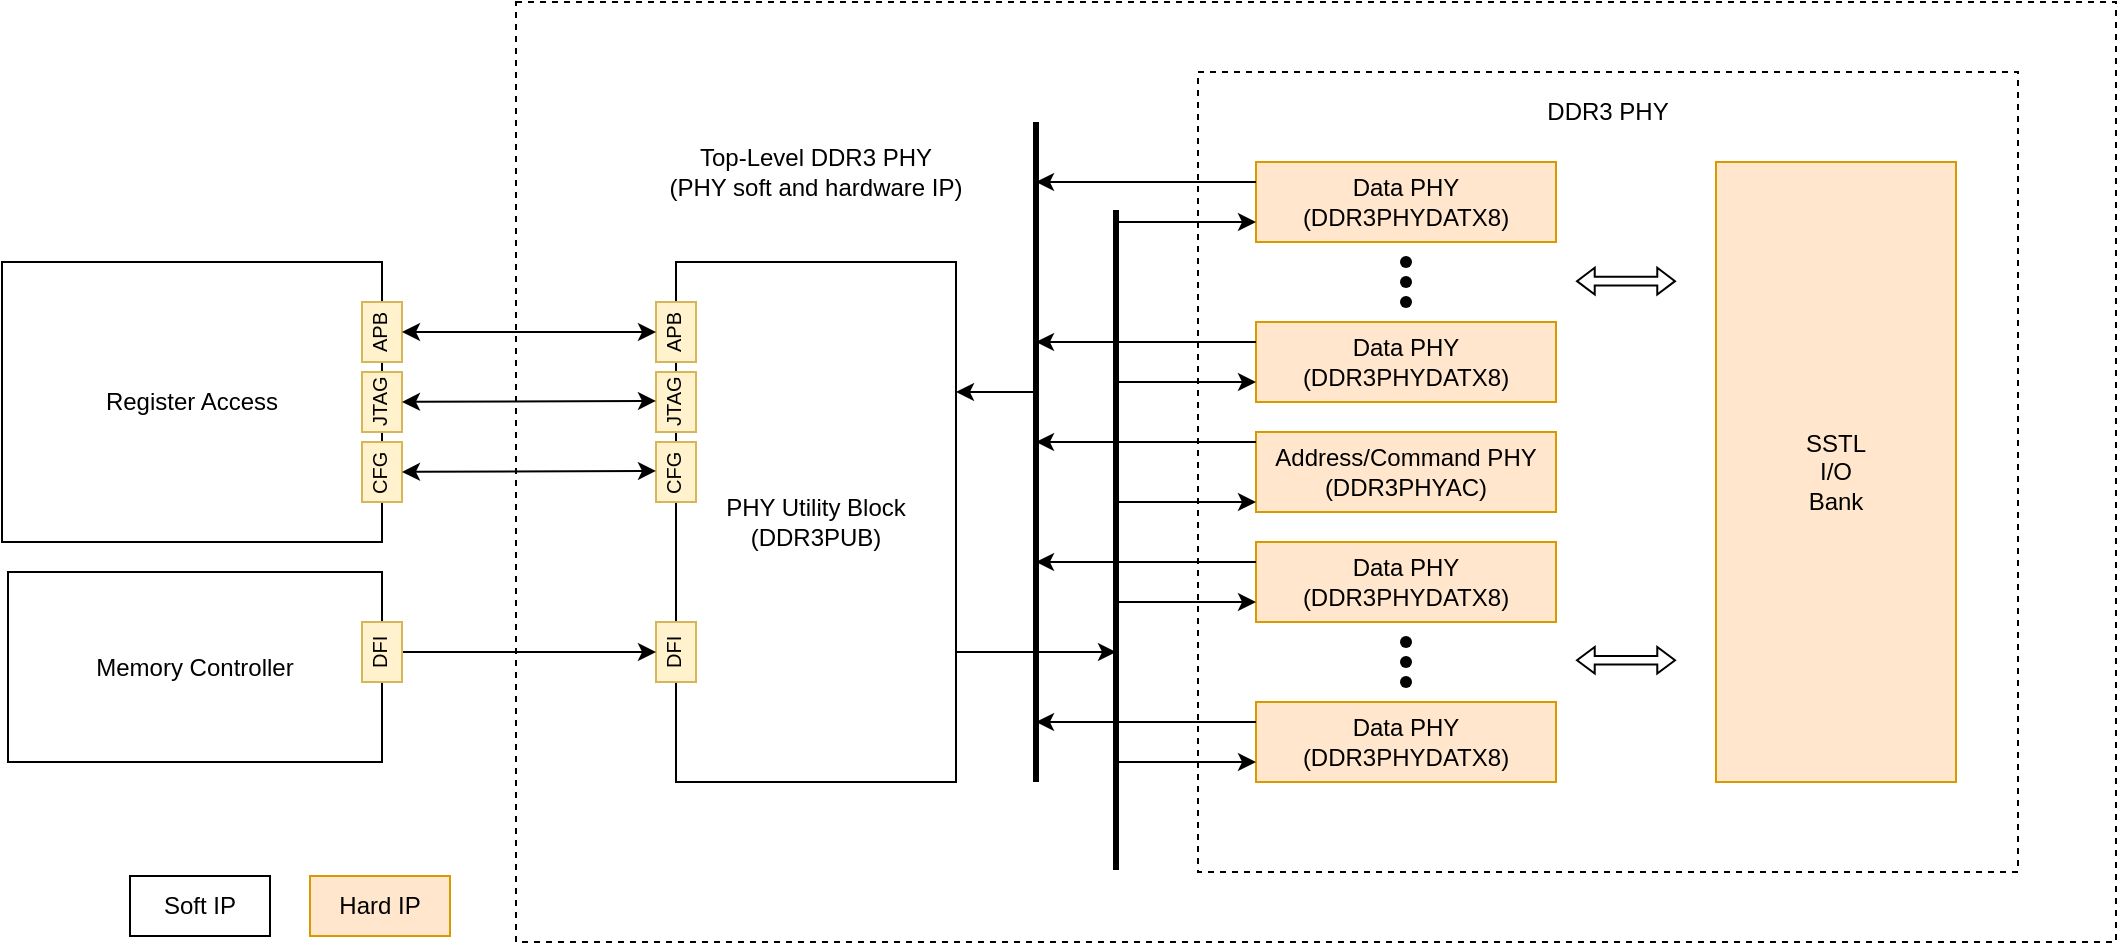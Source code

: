 <mxfile version="24.3.1" type="github" pages="4">
  <diagram name="DDR3 PHY" id="UruX_jtSdORVsxLQnjOW">
    <mxGraphModel dx="2189" dy="700" grid="1" gridSize="10" guides="1" tooltips="1" connect="1" arrows="1" fold="1" page="1" pageScale="1" pageWidth="827" pageHeight="1169" math="0" shadow="0">
      <root>
        <mxCell id="0" />
        <mxCell id="1" parent="0" />
        <mxCell id="sAQjgRgPTUwADLjQuwZJ-1" value="&lt;div style=&quot;margin-top: 0px; margin-bottom: 300px; margin-right: 500px;&quot; align=&quot;center&quot;&gt;Top-Level DDR3 PHY&lt;br&gt;(PHY soft and hardware IP)&lt;/div&gt;" style="rounded=0;whiteSpace=wrap;html=1;metaEdit=0;align=center;dashed=1;" vertex="1" parent="1">
          <mxGeometry x="130" y="80" width="800" height="470" as="geometry" />
        </mxCell>
        <mxCell id="sAQjgRgPTUwADLjQuwZJ-24" value="&lt;div style=&quot;padding-bottom: 360px;&quot; align=&quot;center&quot;&gt;DDR3 PHY&lt;/div&gt;" style="rounded=0;whiteSpace=wrap;html=1;align=center;dashed=1;" vertex="1" parent="1">
          <mxGeometry x="471" y="115" width="410" height="400" as="geometry" />
        </mxCell>
        <mxCell id="sAQjgRgPTUwADLjQuwZJ-2" value="&lt;div&gt;PHY Utility Block&lt;/div&gt;&lt;div&gt;(DDR3PUB)&lt;br&gt;&lt;/div&gt;" style="rounded=0;whiteSpace=wrap;html=1;" vertex="1" parent="1">
          <mxGeometry x="210" y="210" width="140" height="260" as="geometry" />
        </mxCell>
        <mxCell id="sAQjgRgPTUwADLjQuwZJ-3" value="&lt;div&gt;Data PHY&lt;/div&gt;&lt;div&gt;(DDR3PHYDATX8)&lt;br&gt;&lt;/div&gt;" style="rounded=0;whiteSpace=wrap;html=1;fillColor=#ffe6cc;strokeColor=#d79b00;" vertex="1" parent="1">
          <mxGeometry x="500" y="160" width="150" height="40" as="geometry" />
        </mxCell>
        <mxCell id="sAQjgRgPTUwADLjQuwZJ-5" value="&lt;div&gt;Data PHY&lt;/div&gt;&lt;div&gt;(DDR3PHYDATX8)&lt;br&gt;&lt;/div&gt;" style="rounded=0;whiteSpace=wrap;html=1;fillColor=#ffe6cc;strokeColor=#d79b00;" vertex="1" parent="1">
          <mxGeometry x="500" y="240" width="150" height="40" as="geometry" />
        </mxCell>
        <mxCell id="sAQjgRgPTUwADLjQuwZJ-7" value="" style="shape=waypoint;sketch=0;fillStyle=solid;size=6;pointerEvents=1;points=[];fillColor=none;resizable=0;rotatable=0;perimeter=centerPerimeter;snapToPoint=1;" vertex="1" parent="1">
          <mxGeometry x="565" y="200" width="20" height="20" as="geometry" />
        </mxCell>
        <mxCell id="sAQjgRgPTUwADLjQuwZJ-8" value="" style="shape=waypoint;sketch=0;fillStyle=solid;size=6;pointerEvents=1;points=[];fillColor=none;resizable=0;rotatable=0;perimeter=centerPerimeter;snapToPoint=1;" vertex="1" parent="1">
          <mxGeometry x="565" y="210" width="20" height="20" as="geometry" />
        </mxCell>
        <mxCell id="sAQjgRgPTUwADLjQuwZJ-9" value="" style="shape=waypoint;sketch=0;fillStyle=solid;size=6;pointerEvents=1;points=[];fillColor=none;resizable=0;rotatable=0;perimeter=centerPerimeter;snapToPoint=1;" vertex="1" parent="1">
          <mxGeometry x="565" y="220" width="20" height="20" as="geometry" />
        </mxCell>
        <mxCell id="sAQjgRgPTUwADLjQuwZJ-10" value="&lt;div&gt;Address/Command PHY&lt;/div&gt;&lt;div&gt;(DDR3PHYAC)&lt;br&gt;&lt;/div&gt;" style="rounded=0;whiteSpace=wrap;html=1;fillColor=#ffe6cc;strokeColor=#d79b00;" vertex="1" parent="1">
          <mxGeometry x="500" y="295" width="150" height="40" as="geometry" />
        </mxCell>
        <mxCell id="sAQjgRgPTUwADLjQuwZJ-14" value="&lt;div&gt;Data PHY&lt;/div&gt;&lt;div&gt;(DDR3PHYDATX8)&lt;br&gt;&lt;/div&gt;" style="rounded=0;whiteSpace=wrap;html=1;fillColor=#ffe6cc;strokeColor=#d79b00;" vertex="1" parent="1">
          <mxGeometry x="500" y="350" width="150" height="40" as="geometry" />
        </mxCell>
        <mxCell id="sAQjgRgPTUwADLjQuwZJ-15" value="" style="shape=waypoint;sketch=0;fillStyle=solid;size=6;pointerEvents=1;points=[];fillColor=none;resizable=0;rotatable=0;perimeter=centerPerimeter;snapToPoint=1;" vertex="1" parent="1">
          <mxGeometry x="565" y="400" width="20" height="20" as="geometry" />
        </mxCell>
        <mxCell id="sAQjgRgPTUwADLjQuwZJ-16" value="" style="shape=waypoint;sketch=0;fillStyle=solid;size=6;pointerEvents=1;points=[];fillColor=none;resizable=0;rotatable=0;perimeter=centerPerimeter;snapToPoint=1;" vertex="1" parent="1">
          <mxGeometry x="565" y="410" width="20" height="20" as="geometry" />
        </mxCell>
        <mxCell id="sAQjgRgPTUwADLjQuwZJ-17" value="" style="shape=waypoint;sketch=0;fillStyle=solid;size=6;pointerEvents=1;points=[];fillColor=none;resizable=0;rotatable=0;perimeter=centerPerimeter;snapToPoint=1;" vertex="1" parent="1">
          <mxGeometry x="565" y="390" width="20" height="20" as="geometry" />
        </mxCell>
        <mxCell id="sAQjgRgPTUwADLjQuwZJ-20" value="&lt;div&gt;Data PHY&lt;/div&gt;&lt;div&gt;(DDR3PHYDATX8)&lt;br&gt;&lt;/div&gt;" style="rounded=0;whiteSpace=wrap;html=1;fillColor=#ffe6cc;strokeColor=#d79b00;" vertex="1" parent="1">
          <mxGeometry x="500" y="430" width="150" height="40" as="geometry" />
        </mxCell>
        <mxCell id="sAQjgRgPTUwADLjQuwZJ-21" value="&lt;div&gt;SSTL&lt;/div&gt;&lt;div&gt;I/O&lt;/div&gt;&lt;div&gt;Bank&lt;br&gt;&lt;/div&gt;" style="rounded=0;whiteSpace=wrap;html=1;fillColor=#ffe6cc;strokeColor=#d79b00;" vertex="1" parent="1">
          <mxGeometry x="730" y="160" width="120" height="310" as="geometry" />
        </mxCell>
        <mxCell id="sAQjgRgPTUwADLjQuwZJ-22" value="" style="shape=flexArrow;endArrow=classic;startArrow=classic;html=1;rounded=0;endWidth=8;endSize=2.622;startWidth=8;startSize=2.622;width=4.348;" edge="1" parent="1">
          <mxGeometry width="100" height="100" relative="1" as="geometry">
            <mxPoint x="660" y="219.57" as="sourcePoint" />
            <mxPoint x="710" y="219.57" as="targetPoint" />
          </mxGeometry>
        </mxCell>
        <mxCell id="sAQjgRgPTUwADLjQuwZJ-23" value="" style="shape=flexArrow;endArrow=classic;startArrow=classic;html=1;rounded=0;endWidth=8;endSize=2.622;startWidth=8;startSize=2.622;width=4.348;" edge="1" parent="1">
          <mxGeometry width="100" height="100" relative="1" as="geometry">
            <mxPoint x="660" y="409.13" as="sourcePoint" />
            <mxPoint x="710" y="409.13" as="targetPoint" />
          </mxGeometry>
        </mxCell>
        <mxCell id="sAQjgRgPTUwADLjQuwZJ-25" value="" style="endArrow=none;html=1;rounded=0;strokeWidth=3;" edge="1" parent="1">
          <mxGeometry width="50" height="50" relative="1" as="geometry">
            <mxPoint x="390" y="470" as="sourcePoint" />
            <mxPoint x="390" y="140" as="targetPoint" />
          </mxGeometry>
        </mxCell>
        <mxCell id="sAQjgRgPTUwADLjQuwZJ-28" value="" style="endArrow=classic;html=1;rounded=0;exitX=0;exitY=0.25;exitDx=0;exitDy=0;" edge="1" parent="1" source="sAQjgRgPTUwADLjQuwZJ-3">
          <mxGeometry width="50" height="50" relative="1" as="geometry">
            <mxPoint x="420" y="10" as="sourcePoint" />
            <mxPoint x="390" y="170" as="targetPoint" />
          </mxGeometry>
        </mxCell>
        <mxCell id="sAQjgRgPTUwADLjQuwZJ-29" value="" style="endArrow=none;html=1;rounded=0;strokeWidth=3;" edge="1" parent="1">
          <mxGeometry width="50" height="50" relative="1" as="geometry">
            <mxPoint x="430" y="514" as="sourcePoint" />
            <mxPoint x="430" y="184" as="targetPoint" />
          </mxGeometry>
        </mxCell>
        <mxCell id="sAQjgRgPTUwADLjQuwZJ-30" value="" style="endArrow=classic;html=1;rounded=0;exitX=0;exitY=0.25;exitDx=0;exitDy=0;" edge="1" parent="1">
          <mxGeometry width="50" height="50" relative="1" as="geometry">
            <mxPoint x="500" y="250" as="sourcePoint" />
            <mxPoint x="390" y="250" as="targetPoint" />
          </mxGeometry>
        </mxCell>
        <mxCell id="sAQjgRgPTUwADLjQuwZJ-31" value="" style="endArrow=classic;html=1;rounded=0;exitX=0;exitY=0.25;exitDx=0;exitDy=0;" edge="1" parent="1">
          <mxGeometry width="50" height="50" relative="1" as="geometry">
            <mxPoint x="500" y="300" as="sourcePoint" />
            <mxPoint x="390" y="300" as="targetPoint" />
          </mxGeometry>
        </mxCell>
        <mxCell id="sAQjgRgPTUwADLjQuwZJ-32" value="" style="endArrow=classic;html=1;rounded=0;exitX=0;exitY=0.25;exitDx=0;exitDy=0;" edge="1" parent="1">
          <mxGeometry width="50" height="50" relative="1" as="geometry">
            <mxPoint x="500" y="360" as="sourcePoint" />
            <mxPoint x="390" y="360" as="targetPoint" />
          </mxGeometry>
        </mxCell>
        <mxCell id="sAQjgRgPTUwADLjQuwZJ-33" value="" style="endArrow=classic;html=1;rounded=0;exitX=0;exitY=0.25;exitDx=0;exitDy=0;" edge="1" parent="1">
          <mxGeometry width="50" height="50" relative="1" as="geometry">
            <mxPoint x="500" y="440" as="sourcePoint" />
            <mxPoint x="390" y="440" as="targetPoint" />
          </mxGeometry>
        </mxCell>
        <mxCell id="sAQjgRgPTUwADLjQuwZJ-34" value="" style="endArrow=classic;html=1;rounded=0;entryX=1;entryY=0.25;entryDx=0;entryDy=0;" edge="1" parent="1" target="sAQjgRgPTUwADLjQuwZJ-2">
          <mxGeometry width="50" height="50" relative="1" as="geometry">
            <mxPoint x="390" y="275" as="sourcePoint" />
            <mxPoint x="20" y="140" as="targetPoint" />
          </mxGeometry>
        </mxCell>
        <mxCell id="sAQjgRgPTUwADLjQuwZJ-35" value="" style="endArrow=classic;html=1;rounded=0;exitX=1;exitY=0.75;exitDx=0;exitDy=0;" edge="1" parent="1" source="sAQjgRgPTUwADLjQuwZJ-2">
          <mxGeometry width="50" height="50" relative="1" as="geometry">
            <mxPoint x="-20" y="370" as="sourcePoint" />
            <mxPoint x="430" y="405" as="targetPoint" />
          </mxGeometry>
        </mxCell>
        <mxCell id="sAQjgRgPTUwADLjQuwZJ-36" value="" style="endArrow=classic;html=1;rounded=0;entryX=0;entryY=0.75;entryDx=0;entryDy=0;" edge="1" parent="1" target="sAQjgRgPTUwADLjQuwZJ-3">
          <mxGeometry width="50" height="50" relative="1" as="geometry">
            <mxPoint x="430" y="190" as="sourcePoint" />
            <mxPoint x="510" as="targetPoint" />
          </mxGeometry>
        </mxCell>
        <mxCell id="sAQjgRgPTUwADLjQuwZJ-37" value="" style="endArrow=classic;html=1;rounded=0;entryX=0;entryY=0.75;entryDx=0;entryDy=0;" edge="1" parent="1">
          <mxGeometry width="50" height="50" relative="1" as="geometry">
            <mxPoint x="430" y="270" as="sourcePoint" />
            <mxPoint x="500" y="270" as="targetPoint" />
          </mxGeometry>
        </mxCell>
        <mxCell id="sAQjgRgPTUwADLjQuwZJ-38" value="" style="endArrow=classic;html=1;rounded=0;entryX=0;entryY=0.75;entryDx=0;entryDy=0;" edge="1" parent="1">
          <mxGeometry width="50" height="50" relative="1" as="geometry">
            <mxPoint x="430" y="330" as="sourcePoint" />
            <mxPoint x="500" y="330" as="targetPoint" />
          </mxGeometry>
        </mxCell>
        <mxCell id="sAQjgRgPTUwADLjQuwZJ-39" value="" style="endArrow=classic;html=1;rounded=0;entryX=0;entryY=0.75;entryDx=0;entryDy=0;" edge="1" parent="1">
          <mxGeometry width="50" height="50" relative="1" as="geometry">
            <mxPoint x="430" y="380" as="sourcePoint" />
            <mxPoint x="500" y="380" as="targetPoint" />
          </mxGeometry>
        </mxCell>
        <mxCell id="sAQjgRgPTUwADLjQuwZJ-40" value="" style="endArrow=classic;html=1;rounded=0;entryX=0;entryY=0.75;entryDx=0;entryDy=0;" edge="1" parent="1">
          <mxGeometry width="50" height="50" relative="1" as="geometry">
            <mxPoint x="430" y="460" as="sourcePoint" />
            <mxPoint x="500" y="460" as="targetPoint" />
          </mxGeometry>
        </mxCell>
        <mxCell id="sAQjgRgPTUwADLjQuwZJ-41" value="Soft IP" style="rounded=0;whiteSpace=wrap;html=1;" vertex="1" parent="1">
          <mxGeometry x="-63" y="517" width="70" height="30" as="geometry" />
        </mxCell>
        <mxCell id="sAQjgRgPTUwADLjQuwZJ-42" value="Hard IP" style="rounded=0;whiteSpace=wrap;html=1;fillColor=#ffe6cc;strokeColor=#d79b00;" vertex="1" parent="1">
          <mxGeometry x="27" y="517" width="70" height="30" as="geometry" />
        </mxCell>
        <mxCell id="sAQjgRgPTUwADLjQuwZJ-44" value="&lt;font style=&quot;font-size: 10px;&quot;&gt;JTAG&lt;/font&gt;" style="rounded=0;whiteSpace=wrap;html=1;align=center;direction=west;textDirection=vertical-rl;rotation=180;horizontal=1;verticalAlign=middle;" vertex="1" parent="1">
          <mxGeometry x="200" y="265" width="20" height="30" as="geometry" />
        </mxCell>
        <mxCell id="sAQjgRgPTUwADLjQuwZJ-45" value="&lt;font style=&quot;font-size: 10px;&quot;&gt;APB&lt;/font&gt;" style="rounded=0;whiteSpace=wrap;html=1;align=center;direction=west;textDirection=vertical-rl;rotation=180;horizontal=1;verticalAlign=middle;fillColor=#fff2cc;strokeColor=#d6b656;" vertex="1" parent="1">
          <mxGeometry x="200" y="230" width="20" height="30" as="geometry" />
        </mxCell>
        <mxCell id="sAQjgRgPTUwADLjQuwZJ-46" value="&lt;font style=&quot;font-size: 10px;&quot;&gt;JTAG&lt;/font&gt;" style="rounded=0;whiteSpace=wrap;html=1;align=center;direction=west;textDirection=vertical-rl;rotation=180;horizontal=1;verticalAlign=middle;fillColor=#fff2cc;strokeColor=#d6b656;" vertex="1" parent="1">
          <mxGeometry x="200" y="265" width="20" height="30" as="geometry" />
        </mxCell>
        <mxCell id="sAQjgRgPTUwADLjQuwZJ-47" value="&lt;font style=&quot;font-size: 10px;&quot;&gt;CFG&lt;/font&gt;" style="rounded=0;whiteSpace=wrap;html=1;align=center;direction=west;textDirection=vertical-rl;rotation=180;horizontal=1;verticalAlign=middle;fillColor=#fff2cc;strokeColor=#d6b656;" vertex="1" parent="1">
          <mxGeometry x="200" y="300" width="20" height="30" as="geometry" />
        </mxCell>
        <mxCell id="sAQjgRgPTUwADLjQuwZJ-48" value="&lt;font style=&quot;font-size: 10px;&quot;&gt;DFI&lt;/font&gt;" style="rounded=0;whiteSpace=wrap;html=1;align=center;direction=west;textDirection=vertical-rl;rotation=180;horizontal=1;verticalAlign=middle;fillColor=#fff2cc;strokeColor=#d6b656;" vertex="1" parent="1">
          <mxGeometry x="200" y="390" width="20" height="30" as="geometry" />
        </mxCell>
        <mxCell id="sAQjgRgPTUwADLjQuwZJ-49" value="Register Access" style="rounded=0;whiteSpace=wrap;html=1;" vertex="1" parent="1">
          <mxGeometry x="-127" y="210" width="190" height="140" as="geometry" />
        </mxCell>
        <mxCell id="sAQjgRgPTUwADLjQuwZJ-50" value="&lt;font style=&quot;font-size: 10px;&quot;&gt;APB&lt;/font&gt;" style="rounded=0;whiteSpace=wrap;html=1;align=center;direction=west;textDirection=vertical-rl;rotation=180;horizontal=1;verticalAlign=middle;fillColor=#fff2cc;strokeColor=#d6b656;" vertex="1" parent="1">
          <mxGeometry x="53" y="230" width="20" height="30" as="geometry" />
        </mxCell>
        <mxCell id="sAQjgRgPTUwADLjQuwZJ-51" value="&lt;font style=&quot;font-size: 10px;&quot;&gt;JTAG&lt;/font&gt;" style="rounded=0;whiteSpace=wrap;html=1;align=center;direction=west;textDirection=vertical-rl;rotation=180;horizontal=1;verticalAlign=middle;fillColor=#fff2cc;strokeColor=#d6b656;" vertex="1" parent="1">
          <mxGeometry x="53" y="265" width="20" height="30" as="geometry" />
        </mxCell>
        <mxCell id="sAQjgRgPTUwADLjQuwZJ-52" value="&lt;font style=&quot;font-size: 10px;&quot;&gt;CFG&lt;/font&gt;" style="rounded=0;whiteSpace=wrap;html=1;align=center;direction=west;textDirection=vertical-rl;rotation=180;horizontal=1;verticalAlign=middle;fillColor=#fff2cc;strokeColor=#d6b656;" vertex="1" parent="1">
          <mxGeometry x="53" y="300" width="20" height="30" as="geometry" />
        </mxCell>
        <mxCell id="sAQjgRgPTUwADLjQuwZJ-53" value="" style="endArrow=classic;startArrow=classic;html=1;rounded=0;entryX=0;entryY=0.5;entryDx=0;entryDy=0;exitX=1;exitY=0.5;exitDx=0;exitDy=0;" edge="1" parent="1" source="sAQjgRgPTUwADLjQuwZJ-50" target="sAQjgRgPTUwADLjQuwZJ-45">
          <mxGeometry width="50" height="50" relative="1" as="geometry">
            <mxPoint x="-40" y="80" as="sourcePoint" />
            <mxPoint x="10" y="30" as="targetPoint" />
          </mxGeometry>
        </mxCell>
        <mxCell id="sAQjgRgPTUwADLjQuwZJ-54" value="" style="endArrow=classic;startArrow=classic;html=1;rounded=0;entryX=0;entryY=0.5;entryDx=0;entryDy=0;" edge="1" parent="1" source="sAQjgRgPTUwADLjQuwZJ-51">
          <mxGeometry width="50" height="50" relative="1" as="geometry">
            <mxPoint x="90" y="279.44" as="sourcePoint" />
            <mxPoint x="200" y="279.44" as="targetPoint" />
          </mxGeometry>
        </mxCell>
        <mxCell id="sAQjgRgPTUwADLjQuwZJ-55" value="" style="endArrow=classic;startArrow=classic;html=1;rounded=0;entryX=0;entryY=0.5;entryDx=0;entryDy=0;" edge="1" parent="1" source="sAQjgRgPTUwADLjQuwZJ-52">
          <mxGeometry width="50" height="50" relative="1" as="geometry">
            <mxPoint x="90" y="314" as="sourcePoint" />
            <mxPoint x="200" y="314.44" as="targetPoint" />
          </mxGeometry>
        </mxCell>
        <mxCell id="sAQjgRgPTUwADLjQuwZJ-56" value="Memory Controller" style="rounded=0;whiteSpace=wrap;html=1;" vertex="1" parent="1">
          <mxGeometry x="-124" y="365" width="187" height="95" as="geometry" />
        </mxCell>
        <mxCell id="sAQjgRgPTUwADLjQuwZJ-58" value="" style="edgeStyle=orthogonalEdgeStyle;rounded=0;orthogonalLoop=1;jettySize=auto;html=1;entryX=0;entryY=0.5;entryDx=0;entryDy=0;" edge="1" parent="1" source="sAQjgRgPTUwADLjQuwZJ-57" target="sAQjgRgPTUwADLjQuwZJ-48">
          <mxGeometry relative="1" as="geometry" />
        </mxCell>
        <mxCell id="sAQjgRgPTUwADLjQuwZJ-57" value="&lt;font style=&quot;font-size: 10px;&quot;&gt;DFI&lt;/font&gt;" style="rounded=0;whiteSpace=wrap;html=1;align=center;direction=west;textDirection=vertical-rl;rotation=180;horizontal=1;verticalAlign=middle;fillColor=#fff2cc;strokeColor=#d6b656;" vertex="1" parent="1">
          <mxGeometry x="53" y="390" width="20" height="30" as="geometry" />
        </mxCell>
      </root>
    </mxGraphModel>
  </diagram>
  <diagram id="DuDkJxmGSpIwg8dUUB0R" name="DDR3 PUB">
    <mxGraphModel dx="1168" dy="600" grid="1" gridSize="10" guides="1" tooltips="1" connect="1" arrows="1" fold="1" page="1" pageScale="1" pageWidth="850" pageHeight="1100" math="0" shadow="0">
      <root>
        <mxCell id="0" />
        <mxCell id="1" parent="0" />
        <mxCell id="BBfoYdX2BD2s7KUMBHFl-1" value="&lt;div style=&quot;padding-top: 10px;&quot; align=&quot;center&quot;&gt;PHY Utility Block (PUB)&lt;/div&gt;" style="rounded=0;whiteSpace=wrap;html=1;verticalAlign=top;align=center;strokeWidth=2;" vertex="1" parent="1">
          <mxGeometry x="170" y="80" width="610" height="430" as="geometry" />
        </mxCell>
        <mxCell id="BBfoYdX2BD2s7KUMBHFl-2" value="&lt;div&gt;Configuration&lt;/div&gt;&lt;div&gt;Registers&lt;br&gt;&lt;/div&gt;" style="rounded=0;whiteSpace=wrap;html=1;" vertex="1" parent="1">
          <mxGeometry x="415" y="130" width="120" height="50" as="geometry" />
        </mxCell>
        <mxCell id="BBfoYdX2BD2s7KUMBHFl-8" value="Initialization" style="rounded=0;whiteSpace=wrap;html=1;" vertex="1" parent="1">
          <mxGeometry x="230" y="240" width="120" height="40" as="geometry" />
        </mxCell>
        <mxCell id="BBfoYdX2BD2s7KUMBHFl-12" value="&lt;div&gt;Command&lt;/div&gt;&lt;div&gt;Scheduler&lt;br&gt;&lt;/div&gt;" style="rounded=0;whiteSpace=wrap;html=1;" vertex="1" parent="1">
          <mxGeometry x="415" y="240" width="120" height="190" as="geometry" />
        </mxCell>
        <mxCell id="BBfoYdX2BD2s7KUMBHFl-13" value="DFI" style="rounded=0;whiteSpace=wrap;html=1;" vertex="1" parent="1">
          <mxGeometry x="610" y="277" width="120" height="115" as="geometry" />
        </mxCell>
        <mxCell id="gnIbY4Nwv_cMFJ-ta5hL-1" value="&lt;font style=&quot;font-size: 10px;&quot;&gt;APB&lt;/font&gt;" style="rounded=0;whiteSpace=wrap;html=1;align=center;direction=west;textDirection=vertical-rl;rotation=180;horizontal=1;verticalAlign=middle;fillColor=#fff2cc;strokeColor=#d6b656;" vertex="1" parent="1">
          <mxGeometry x="160" y="100" width="20" height="30" as="geometry" />
        </mxCell>
        <mxCell id="gnIbY4Nwv_cMFJ-ta5hL-2" value="&lt;font style=&quot;font-size: 10px;&quot;&gt;JTAG&lt;/font&gt;" style="rounded=0;whiteSpace=wrap;html=1;align=center;direction=west;textDirection=vertical-rl;rotation=180;horizontal=1;verticalAlign=middle;fillColor=#fff2cc;strokeColor=#d6b656;" vertex="1" parent="1">
          <mxGeometry x="160" y="140" width="20" height="30" as="geometry" />
        </mxCell>
        <mxCell id="gnIbY4Nwv_cMFJ-ta5hL-3" value="&lt;font style=&quot;font-size: 10px;&quot;&gt;CFG&lt;/font&gt;" style="rounded=0;whiteSpace=wrap;html=1;align=center;direction=west;textDirection=vertical-rl;rotation=180;horizontal=1;verticalAlign=middle;fillColor=#fff2cc;strokeColor=#d6b656;" vertex="1" parent="1">
          <mxGeometry x="160" y="180" width="20" height="30" as="geometry" />
        </mxCell>
        <mxCell id="gnIbY4Nwv_cMFJ-ta5hL-4" value="&lt;font style=&quot;font-size: 10px;&quot;&gt;DFI&lt;/font&gt;" style="rounded=0;whiteSpace=wrap;html=1;align=center;direction=west;textDirection=vertical-rl;rotation=180;horizontal=1;verticalAlign=middle;fillColor=#fff2cc;strokeColor=#d6b656;" vertex="1" parent="1">
          <mxGeometry x="160" y="460" width="20" height="30" as="geometry" />
        </mxCell>
        <mxCell id="gnIbY4Nwv_cMFJ-ta5hL-5" value="Data Training" style="rounded=0;whiteSpace=wrap;html=1;" vertex="1" parent="1">
          <mxGeometry x="230" y="290" width="120" height="40" as="geometry" />
        </mxCell>
        <mxCell id="gnIbY4Nwv_cMFJ-ta5hL-6" value="BIST" style="rounded=0;whiteSpace=wrap;html=1;" vertex="1" parent="1">
          <mxGeometry x="230" y="340" width="120" height="40" as="geometry" />
        </mxCell>
        <mxCell id="gnIbY4Nwv_cMFJ-ta5hL-7" value="DRAM Command Unit" style="rounded=0;whiteSpace=wrap;html=1;" vertex="1" parent="1">
          <mxGeometry x="230" y="390" width="120" height="40" as="geometry" />
        </mxCell>
        <mxCell id="gnIbY4Nwv_cMFJ-ta5hL-8" value="" style="endArrow=none;html=1;rounded=0;strokeWidth=3;" edge="1" parent="1">
          <mxGeometry width="50" height="50" relative="1" as="geometry">
            <mxPoint x="289.5" y="210" as="sourcePoint" />
            <mxPoint x="289.5" y="100" as="targetPoint" />
          </mxGeometry>
        </mxCell>
        <mxCell id="BElFiuEGJX8U0KGb_blj-1" value="" style="endArrow=classic;startArrow=classic;html=1;rounded=0;" edge="1" parent="1">
          <mxGeometry width="50" height="50" relative="1" as="geometry">
            <mxPoint x="180" y="114.6" as="sourcePoint" />
            <mxPoint x="290" y="115.1" as="targetPoint" />
          </mxGeometry>
        </mxCell>
        <mxCell id="BElFiuEGJX8U0KGb_blj-2" value="" style="endArrow=classic;startArrow=classic;html=1;rounded=0;" edge="1" parent="1">
          <mxGeometry width="50" height="50" relative="1" as="geometry">
            <mxPoint x="180" y="154.6" as="sourcePoint" />
            <mxPoint x="290" y="155.1" as="targetPoint" />
          </mxGeometry>
        </mxCell>
        <mxCell id="BElFiuEGJX8U0KGb_blj-3" value="" style="endArrow=classic;startArrow=classic;html=1;rounded=0;" edge="1" parent="1">
          <mxGeometry width="50" height="50" relative="1" as="geometry">
            <mxPoint x="180" y="194.6" as="sourcePoint" />
            <mxPoint x="290" y="195.1" as="targetPoint" />
          </mxGeometry>
        </mxCell>
        <mxCell id="BElFiuEGJX8U0KGb_blj-4" value="" style="endArrow=classic;startArrow=classic;html=1;rounded=0;entryX=0;entryY=0.5;entryDx=0;entryDy=0;" edge="1" parent="1" target="BBfoYdX2BD2s7KUMBHFl-2">
          <mxGeometry width="50" height="50" relative="1" as="geometry">
            <mxPoint x="290" y="154.6" as="sourcePoint" />
            <mxPoint x="400" y="155.1" as="targetPoint" />
          </mxGeometry>
        </mxCell>
        <mxCell id="BElFiuEGJX8U0KGb_blj-5" value="" style="endArrow=classic;html=1;rounded=0;" edge="1" parent="1">
          <mxGeometry width="50" height="50" relative="1" as="geometry">
            <mxPoint x="535" y="154.6" as="sourcePoint" />
            <mxPoint x="810" y="155" as="targetPoint" />
          </mxGeometry>
        </mxCell>
        <mxCell id="BElFiuEGJX8U0KGb_blj-6" value="" style="endArrow=classic;html=1;rounded=0;" edge="1" parent="1">
          <mxGeometry width="50" height="50" relative="1" as="geometry">
            <mxPoint x="474.6" y="180" as="sourcePoint" />
            <mxPoint x="475" y="200" as="targetPoint" />
          </mxGeometry>
        </mxCell>
        <mxCell id="BElFiuEGJX8U0KGb_blj-7" value="" style="endArrow=classic;html=1;rounded=0;entryX=0.5;entryY=1;entryDx=0;entryDy=0;exitX=1;exitY=0.25;exitDx=0;exitDy=0;" edge="1" parent="1" source="gnIbY4Nwv_cMFJ-ta5hL-4" target="BBfoYdX2BD2s7KUMBHFl-12">
          <mxGeometry width="50" height="50" relative="1" as="geometry">
            <mxPoint x="180" y="474.6" as="sourcePoint" />
            <mxPoint x="240" y="474.6" as="targetPoint" />
            <Array as="points">
              <mxPoint x="475" y="468" />
            </Array>
          </mxGeometry>
        </mxCell>
        <mxCell id="BElFiuEGJX8U0KGb_blj-8" value="" style="endArrow=classic;html=1;rounded=0;exitX=0.5;exitY=1;exitDx=0;exitDy=0;entryX=1;entryY=0.75;entryDx=0;entryDy=0;" edge="1" parent="1" source="BBfoYdX2BD2s7KUMBHFl-13" target="gnIbY4Nwv_cMFJ-ta5hL-4">
          <mxGeometry width="50" height="50" relative="1" as="geometry">
            <mxPoint x="370" y="600" as="sourcePoint" />
            <mxPoint x="420" y="550" as="targetPoint" />
            <Array as="points">
              <mxPoint x="670" y="483" />
            </Array>
          </mxGeometry>
        </mxCell>
        <mxCell id="BElFiuEGJX8U0KGb_blj-9" value="" style="endArrow=classic;html=1;rounded=0;entryX=0.015;entryY=0.104;entryDx=0;entryDy=0;entryPerimeter=0;" edge="1" parent="1" target="BBfoYdX2BD2s7KUMBHFl-12">
          <mxGeometry width="50" height="50" relative="1" as="geometry">
            <mxPoint x="350" y="260" as="sourcePoint" />
            <mxPoint x="400" y="210" as="targetPoint" />
            <Array as="points">
              <mxPoint x="390" y="260" />
            </Array>
          </mxGeometry>
        </mxCell>
        <mxCell id="BElFiuEGJX8U0KGb_blj-10" value="" style="endArrow=classic;html=1;rounded=0;" edge="1" parent="1" source="gnIbY4Nwv_cMFJ-ta5hL-5">
          <mxGeometry width="50" height="50" relative="1" as="geometry">
            <mxPoint x="355" y="310" as="sourcePoint" />
            <mxPoint x="415" y="310" as="targetPoint" />
          </mxGeometry>
        </mxCell>
        <mxCell id="BElFiuEGJX8U0KGb_blj-11" value="" style="endArrow=classic;html=1;rounded=0;entryX=0.008;entryY=0.635;entryDx=0;entryDy=0;entryPerimeter=0;" edge="1" parent="1" target="BBfoYdX2BD2s7KUMBHFl-12">
          <mxGeometry width="50" height="50" relative="1" as="geometry">
            <mxPoint x="350" y="360" as="sourcePoint" />
            <mxPoint x="400" y="310" as="targetPoint" />
          </mxGeometry>
        </mxCell>
        <mxCell id="BElFiuEGJX8U0KGb_blj-12" value="" style="endArrow=classic;html=1;rounded=0;entryX=0.008;entryY=0.893;entryDx=0;entryDy=0;entryPerimeter=0;" edge="1" parent="1" target="BBfoYdX2BD2s7KUMBHFl-12">
          <mxGeometry width="50" height="50" relative="1" as="geometry">
            <mxPoint x="350" y="410" as="sourcePoint" />
            <mxPoint x="400" y="360" as="targetPoint" />
          </mxGeometry>
        </mxCell>
        <mxCell id="BElFiuEGJX8U0KGb_blj-13" value="" style="endArrow=classic;html=1;rounded=0;exitX=1;exitY=0.5;exitDx=0;exitDy=0;entryX=0;entryY=0.5;entryDx=0;entryDy=0;" edge="1" parent="1" source="BBfoYdX2BD2s7KUMBHFl-12" target="BBfoYdX2BD2s7KUMBHFl-13">
          <mxGeometry width="50" height="50" relative="1" as="geometry">
            <mxPoint x="1040" y="270" as="sourcePoint" />
            <mxPoint x="1090" y="220" as="targetPoint" />
          </mxGeometry>
        </mxCell>
        <mxCell id="BElFiuEGJX8U0KGb_blj-15" value="" style="endArrow=classic;html=1;rounded=0;" edge="1" parent="1">
          <mxGeometry width="50" height="50" relative="1" as="geometry">
            <mxPoint x="730" y="319.55" as="sourcePoint" />
            <mxPoint x="810" y="319.55" as="targetPoint" />
          </mxGeometry>
        </mxCell>
        <mxCell id="BElFiuEGJX8U0KGb_blj-16" value="" style="endArrow=classic;html=1;rounded=0;entryX=1;entryY=0.75;entryDx=0;entryDy=0;" edge="1" parent="1">
          <mxGeometry width="50" height="50" relative="1" as="geometry">
            <mxPoint x="810" y="347" as="sourcePoint" />
            <mxPoint x="730" y="347.25" as="targetPoint" />
          </mxGeometry>
        </mxCell>
      </root>
    </mxGraphModel>
  </diagram>
  <diagram id="thUnZGmS77-H2rIevRTv" name="DDR3 PHY Init flowchart">
    <mxGraphModel dx="1886" dy="969" grid="1" gridSize="10" guides="1" tooltips="1" connect="1" arrows="1" fold="1" page="1" pageScale="1" pageWidth="850" pageHeight="1100" math="0" shadow="0">
      <root>
        <mxCell id="0" />
        <mxCell id="1" parent="0" />
        <mxCell id="x6Obpxux5yCbTKz-zKvs-3" value="" style="edgeStyle=orthogonalEdgeStyle;rounded=0;orthogonalLoop=1;jettySize=auto;html=1;" edge="1" parent="1" source="x6Obpxux5yCbTKz-zKvs-1" target="x6Obpxux5yCbTKz-zKvs-2">
          <mxGeometry relative="1" as="geometry" />
        </mxCell>
        <mxCell id="x6Obpxux5yCbTKz-zKvs-1" value="Un-initialized PHY" style="rounded=1;whiteSpace=wrap;html=1;arcSize=50;" vertex="1" parent="1">
          <mxGeometry x="375" y="100" width="170" height="60" as="geometry" />
        </mxCell>
        <mxCell id="x6Obpxux5yCbTKz-zKvs-5" value="" style="edgeStyle=orthogonalEdgeStyle;rounded=0;orthogonalLoop=1;jettySize=auto;html=1;" edge="1" parent="1" source="x6Obpxux5yCbTKz-zKvs-2" target="x6Obpxux5yCbTKz-zKvs-4">
          <mxGeometry relative="1" as="geometry" />
        </mxCell>
        <mxCell id="x6Obpxux5yCbTKz-zKvs-2" value="PLL Initialization" style="rounded=0;whiteSpace=wrap;html=1;" vertex="1" parent="1">
          <mxGeometry x="360" y="200" width="200" height="60" as="geometry" />
        </mxCell>
        <mxCell id="x6Obpxux5yCbTKz-zKvs-7" value="" style="edgeStyle=orthogonalEdgeStyle;rounded=0;orthogonalLoop=1;jettySize=auto;html=1;" edge="1" parent="1" source="x6Obpxux5yCbTKz-zKvs-4" target="x6Obpxux5yCbTKz-zKvs-6">
          <mxGeometry relative="1" as="geometry" />
        </mxCell>
        <mxCell id="x6Obpxux5yCbTKz-zKvs-4" value="Delay Line Calibration" style="rounded=0;whiteSpace=wrap;html=1;" vertex="1" parent="1">
          <mxGeometry x="360" y="300" width="200" height="60" as="geometry" />
        </mxCell>
        <mxCell id="x6Obpxux5yCbTKz-zKvs-9" value="" style="edgeStyle=orthogonalEdgeStyle;rounded=0;orthogonalLoop=1;jettySize=auto;html=1;" edge="1" parent="1" source="x6Obpxux5yCbTKz-zKvs-6" target="x6Obpxux5yCbTKz-zKvs-8">
          <mxGeometry relative="1" as="geometry" />
        </mxCell>
        <mxCell id="x6Obpxux5yCbTKz-zKvs-6" value="PHY Reset" style="rounded=0;whiteSpace=wrap;html=1;" vertex="1" parent="1">
          <mxGeometry x="360" y="400" width="200" height="60" as="geometry" />
        </mxCell>
        <mxCell id="x6Obpxux5yCbTKz-zKvs-14" value="" style="edgeStyle=orthogonalEdgeStyle;rounded=0;orthogonalLoop=1;jettySize=auto;html=1;" edge="1" parent="1" source="x6Obpxux5yCbTKz-zKvs-8" target="x6Obpxux5yCbTKz-zKvs-10">
          <mxGeometry relative="1" as="geometry" />
        </mxCell>
        <mxCell id="x6Obpxux5yCbTKz-zKvs-8" value="Initialized PHY" style="rounded=1;whiteSpace=wrap;html=1;arcSize=50;" vertex="1" parent="1">
          <mxGeometry x="375" y="500" width="170" height="60" as="geometry" />
        </mxCell>
        <mxCell id="x6Obpxux5yCbTKz-zKvs-15" value="" style="edgeStyle=orthogonalEdgeStyle;rounded=0;orthogonalLoop=1;jettySize=auto;html=1;" edge="1" parent="1" source="x6Obpxux5yCbTKz-zKvs-10" target="x6Obpxux5yCbTKz-zKvs-11">
          <mxGeometry relative="1" as="geometry" />
        </mxCell>
        <mxCell id="x6Obpxux5yCbTKz-zKvs-10" value="SDRAM Initialization" style="rounded=0;whiteSpace=wrap;html=1;" vertex="1" parent="1">
          <mxGeometry x="360" y="600" width="200" height="60" as="geometry" />
        </mxCell>
        <mxCell id="x6Obpxux5yCbTKz-zKvs-16" value="" style="edgeStyle=orthogonalEdgeStyle;rounded=0;orthogonalLoop=1;jettySize=auto;html=1;" edge="1" parent="1" source="x6Obpxux5yCbTKz-zKvs-11" target="x6Obpxux5yCbTKz-zKvs-12">
          <mxGeometry relative="1" as="geometry" />
        </mxCell>
        <mxCell id="x6Obpxux5yCbTKz-zKvs-11" value="Write Leveling" style="rounded=0;whiteSpace=wrap;html=1;" vertex="1" parent="1">
          <mxGeometry x="360" y="700" width="200" height="60" as="geometry" />
        </mxCell>
        <mxCell id="x6Obpxux5yCbTKz-zKvs-17" value="" style="edgeStyle=orthogonalEdgeStyle;rounded=0;orthogonalLoop=1;jettySize=auto;html=1;" edge="1" parent="1" source="x6Obpxux5yCbTKz-zKvs-12" target="x6Obpxux5yCbTKz-zKvs-13">
          <mxGeometry relative="1" as="geometry" />
        </mxCell>
        <mxCell id="x6Obpxux5yCbTKz-zKvs-12" value="DQS Gate Training" style="rounded=0;whiteSpace=wrap;html=1;" vertex="1" parent="1">
          <mxGeometry x="360" y="800" width="200" height="60" as="geometry" />
        </mxCell>
        <mxCell id="x6Obpxux5yCbTKz-zKvs-19" value="" style="edgeStyle=orthogonalEdgeStyle;rounded=0;orthogonalLoop=1;jettySize=auto;html=1;" edge="1" parent="1" source="x6Obpxux5yCbTKz-zKvs-13" target="x6Obpxux5yCbTKz-zKvs-18">
          <mxGeometry relative="1" as="geometry" />
        </mxCell>
        <mxCell id="x6Obpxux5yCbTKz-zKvs-13" value="Write Leveling 2" style="rounded=0;whiteSpace=wrap;html=1;" vertex="1" parent="1">
          <mxGeometry x="360" y="900" width="200" height="60" as="geometry" />
        </mxCell>
        <mxCell id="x6Obpxux5yCbTKz-zKvs-22" value="" style="edgeStyle=orthogonalEdgeStyle;rounded=0;orthogonalLoop=1;jettySize=auto;html=1;" edge="1" parent="1" source="x6Obpxux5yCbTKz-zKvs-18" target="x6Obpxux5yCbTKz-zKvs-20">
          <mxGeometry relative="1" as="geometry" />
        </mxCell>
        <mxCell id="x6Obpxux5yCbTKz-zKvs-18" value="Data Bit Deskew" style="rounded=0;whiteSpace=wrap;html=1;" vertex="1" parent="1">
          <mxGeometry x="360" y="1000" width="200" height="60" as="geometry" />
        </mxCell>
        <mxCell id="x6Obpxux5yCbTKz-zKvs-23" value="" style="edgeStyle=orthogonalEdgeStyle;rounded=0;orthogonalLoop=1;jettySize=auto;html=1;" edge="1" parent="1" source="x6Obpxux5yCbTKz-zKvs-20" target="x6Obpxux5yCbTKz-zKvs-21">
          <mxGeometry relative="1" as="geometry" />
        </mxCell>
        <mxCell id="x6Obpxux5yCbTKz-zKvs-20" value="Data Eye Training" style="rounded=0;whiteSpace=wrap;html=1;" vertex="1" parent="1">
          <mxGeometry x="360" y="1100" width="200" height="60" as="geometry" />
        </mxCell>
        <mxCell id="x6Obpxux5yCbTKz-zKvs-21" value="PHY is Ready" style="rounded=1;whiteSpace=wrap;html=1;arcSize=50;" vertex="1" parent="1">
          <mxGeometry x="375" y="1200" width="170" height="60" as="geometry" />
        </mxCell>
        <mxCell id="x6Obpxux5yCbTKz-zKvs-25" value="Impedance Calibration" style="rounded=0;whiteSpace=wrap;html=1;" vertex="1" parent="1">
          <mxGeometry x="117" y="300" width="200" height="60" as="geometry" />
        </mxCell>
        <mxCell id="x6Obpxux5yCbTKz-zKvs-26" value="" style="endArrow=classic;html=1;rounded=0;exitX=0.5;exitY=1;exitDx=0;exitDy=0;entryX=0;entryY=0.5;entryDx=0;entryDy=0;" edge="1" parent="1" source="x6Obpxux5yCbTKz-zKvs-25" target="x6Obpxux5yCbTKz-zKvs-8">
          <mxGeometry width="50" height="50" relative="1" as="geometry">
            <mxPoint x="-290" y="410" as="sourcePoint" />
            <mxPoint x="-240" y="360" as="targetPoint" />
            <Array as="points">
              <mxPoint x="217" y="530" />
            </Array>
          </mxGeometry>
        </mxCell>
        <mxCell id="x6Obpxux5yCbTKz-zKvs-27" value="" style="endArrow=classic;html=1;rounded=0;entryX=0.5;entryY=0;entryDx=0;entryDy=0;" edge="1" parent="1" target="x6Obpxux5yCbTKz-zKvs-25">
          <mxGeometry width="50" height="50" relative="1" as="geometry">
            <mxPoint x="460" y="180" as="sourcePoint" />
            <mxPoint x="190" y="100" as="targetPoint" />
            <Array as="points">
              <mxPoint x="217" y="180" />
            </Array>
          </mxGeometry>
        </mxCell>
        <mxCell id="x6Obpxux5yCbTKz-zKvs-30" value="PHY Initialization" style="text;html=1;align=center;verticalAlign=middle;whiteSpace=wrap;rounded=0;" vertex="1" parent="1">
          <mxGeometry x="641" y="313" width="60" height="30" as="geometry" />
        </mxCell>
        <mxCell id="x6Obpxux5yCbTKz-zKvs-32" value="Triggered by user after PHY is initialized" style="text;html=1;align=center;verticalAlign=middle;whiteSpace=wrap;rounded=0;" vertex="1" parent="1">
          <mxGeometry x="638" y="862" width="110" height="30" as="geometry" />
        </mxCell>
        <mxCell id="cDcrOtK3qNYdt5BsYKRh-1" value="" style="shape=curlyBracket;whiteSpace=wrap;html=1;rounded=1;flipH=1;labelPosition=right;verticalLabelPosition=middle;align=left;verticalAlign=middle;" vertex="1" parent="1">
          <mxGeometry x="600" y="200" width="20" height="260" as="geometry" />
        </mxCell>
        <mxCell id="cDcrOtK3qNYdt5BsYKRh-3" value="" style="shape=curlyBracket;whiteSpace=wrap;html=1;rounded=1;flipH=1;labelPosition=right;verticalLabelPosition=middle;align=left;verticalAlign=middle;" vertex="1" parent="1">
          <mxGeometry x="600" y="600" width="20" height="560" as="geometry" />
        </mxCell>
      </root>
    </mxGraphModel>
  </diagram>
  <diagram id="9vWwow3ykaDu_4hFYiPk" name="DDRC">
    <mxGraphModel dx="2076" dy="630" grid="1" gridSize="10" guides="1" tooltips="1" connect="1" arrows="1" fold="1" page="1" pageScale="1" pageWidth="850" pageHeight="1100" math="0" shadow="0">
      <root>
        <mxCell id="0" />
        <mxCell id="1" parent="0" />
        <mxCell id="frMZeteiWevj0GkbvkkG-1" value="DDR Memory Controller" style="rounded=0;whiteSpace=wrap;html=1;verticalAlign=top;spacingTop=10;" vertex="1" parent="1">
          <mxGeometry x="120" y="100" width="630" height="420" as="geometry" />
        </mxCell>
        <mxCell id="frMZeteiWevj0GkbvkkG-2" value="register" style="rounded=0;whiteSpace=wrap;html=1;" vertex="1" parent="1">
          <mxGeometry x="175" y="153" width="500" height="37" as="geometry" />
        </mxCell>
        <mxCell id="frMZeteiWevj0GkbvkkG-17" style="edgeStyle=orthogonalEdgeStyle;rounded=0;orthogonalLoop=1;jettySize=auto;html=1;" edge="1" parent="1" source="frMZeteiWevj0GkbvkkG-3" target="frMZeteiWevj0GkbvkkG-16">
          <mxGeometry relative="1" as="geometry" />
        </mxCell>
        <mxCell id="frMZeteiWevj0GkbvkkG-3" value="AXI Slave I/F" style="rounded=0;whiteSpace=wrap;html=1;verticalAlign=top;spacingTop=10;" vertex="1" parent="1">
          <mxGeometry x="175" y="220" width="120" height="250" as="geometry" />
        </mxCell>
        <mxCell id="frMZeteiWevj0GkbvkkG-15" style="edgeStyle=orthogonalEdgeStyle;rounded=0;orthogonalLoop=1;jettySize=auto;html=1;" edge="1" parent="1" source="frMZeteiWevj0GkbvkkG-4" target="frMZeteiWevj0GkbvkkG-13">
          <mxGeometry relative="1" as="geometry" />
        </mxCell>
        <mxCell id="frMZeteiWevj0GkbvkkG-4" value="W" style="rounded=0;whiteSpace=wrap;html=1;" vertex="1" parent="1">
          <mxGeometry x="200" y="260" width="70" height="30" as="geometry" />
        </mxCell>
        <mxCell id="frMZeteiWevj0GkbvkkG-5" value="B" style="rounded=0;whiteSpace=wrap;html=1;" vertex="1" parent="1">
          <mxGeometry x="200" y="300" width="70" height="30" as="geometry" />
        </mxCell>
        <mxCell id="frMZeteiWevj0GkbvkkG-6" value="AW" style="rounded=0;whiteSpace=wrap;html=1;" vertex="1" parent="1">
          <mxGeometry x="200" y="340" width="70" height="30" as="geometry" />
        </mxCell>
        <mxCell id="frMZeteiWevj0GkbvkkG-7" value="AR" style="rounded=0;whiteSpace=wrap;html=1;" vertex="1" parent="1">
          <mxGeometry x="200" y="380" width="70" height="30" as="geometry" />
        </mxCell>
        <mxCell id="frMZeteiWevj0GkbvkkG-8" value="R" style="rounded=0;whiteSpace=wrap;html=1;" vertex="1" parent="1">
          <mxGeometry x="200" y="420" width="70" height="30" as="geometry" />
        </mxCell>
        <mxCell id="frMZeteiWevj0GkbvkkG-10" style="edgeStyle=orthogonalEdgeStyle;rounded=0;orthogonalLoop=1;jettySize=auto;html=1;" edge="1" parent="1" source="frMZeteiWevj0GkbvkkG-9" target="frMZeteiWevj0GkbvkkG-3">
          <mxGeometry relative="1" as="geometry">
            <mxPoint x="60" y="330" as="targetPoint" />
          </mxGeometry>
        </mxCell>
        <mxCell id="frMZeteiWevj0GkbvkkG-9" value="AXI Master I/F" style="rounded=0;whiteSpace=wrap;html=1;" vertex="1" parent="1">
          <mxGeometry x="-81" y="315" width="120" height="60" as="geometry" />
        </mxCell>
        <mxCell id="frMZeteiWevj0GkbvkkG-12" style="edgeStyle=orthogonalEdgeStyle;rounded=0;orthogonalLoop=1;jettySize=auto;html=1;" edge="1" parent="1" source="frMZeteiWevj0GkbvkkG-11" target="frMZeteiWevj0GkbvkkG-2">
          <mxGeometry relative="1" as="geometry" />
        </mxCell>
        <mxCell id="frMZeteiWevj0GkbvkkG-11" value="APB Master I/F" style="rounded=0;whiteSpace=wrap;html=1;" vertex="1" parent="1">
          <mxGeometry x="-81" y="141.5" width="120" height="60" as="geometry" />
        </mxCell>
        <mxCell id="frMZeteiWevj0GkbvkkG-26" style="edgeStyle=orthogonalEdgeStyle;rounded=0;orthogonalLoop=1;jettySize=auto;html=1;entryX=0.5;entryY=0;entryDx=0;entryDy=0;" edge="1" parent="1" source="frMZeteiWevj0GkbvkkG-13" target="frMZeteiWevj0GkbvkkG-20">
          <mxGeometry relative="1" as="geometry">
            <Array as="points">
              <mxPoint x="455" y="310" />
              <mxPoint x="685" y="310" />
            </Array>
          </mxGeometry>
        </mxCell>
        <mxCell id="frMZeteiWevj0GkbvkkG-13" value="write data buffer" style="rounded=0;whiteSpace=wrap;html=1;" vertex="1" parent="1">
          <mxGeometry x="395" y="260" width="120" height="30" as="geometry" />
        </mxCell>
        <mxCell id="frMZeteiWevj0GkbvkkG-14" value="initialization" style="rounded=0;whiteSpace=wrap;html=1;" vertex="1" parent="1">
          <mxGeometry x="580" y="260" width="120" height="30" as="geometry" />
        </mxCell>
        <mxCell id="frMZeteiWevj0GkbvkkG-21" value="" style="edgeStyle=orthogonalEdgeStyle;rounded=0;orthogonalLoop=1;jettySize=auto;html=1;" edge="1" parent="1" source="frMZeteiWevj0GkbvkkG-16" target="frMZeteiWevj0GkbvkkG-18">
          <mxGeometry relative="1" as="geometry" />
        </mxCell>
        <mxCell id="frMZeteiWevj0GkbvkkG-16" value="command split" style="rounded=0;whiteSpace=wrap;html=1;" vertex="1" parent="1">
          <mxGeometry x="350" y="330" width="70" height="30" as="geometry" />
        </mxCell>
        <mxCell id="frMZeteiWevj0GkbvkkG-22" value="" style="edgeStyle=orthogonalEdgeStyle;rounded=0;orthogonalLoop=1;jettySize=auto;html=1;" edge="1" parent="1" source="frMZeteiWevj0GkbvkkG-18" target="frMZeteiWevj0GkbvkkG-19">
          <mxGeometry relative="1" as="geometry" />
        </mxCell>
        <mxCell id="frMZeteiWevj0GkbvkkG-18" value="reorder1" style="rounded=0;whiteSpace=wrap;html=1;" vertex="1" parent="1">
          <mxGeometry x="450" y="330" width="70" height="30" as="geometry" />
        </mxCell>
        <mxCell id="frMZeteiWevj0GkbvkkG-23" value="" style="edgeStyle=orthogonalEdgeStyle;rounded=0;orthogonalLoop=1;jettySize=auto;html=1;" edge="1" parent="1" source="frMZeteiWevj0GkbvkkG-19" target="frMZeteiWevj0GkbvkkG-20">
          <mxGeometry relative="1" as="geometry" />
        </mxCell>
        <mxCell id="frMZeteiWevj0GkbvkkG-19" value="reorder2" style="rounded=0;whiteSpace=wrap;html=1;" vertex="1" parent="1">
          <mxGeometry x="550" y="330" width="70" height="30" as="geometry" />
        </mxCell>
        <mxCell id="frMZeteiWevj0GkbvkkG-25" style="edgeStyle=orthogonalEdgeStyle;rounded=0;orthogonalLoop=1;jettySize=auto;html=1;" edge="1" parent="1" source="frMZeteiWevj0GkbvkkG-20" target="frMZeteiWevj0GkbvkkG-24">
          <mxGeometry relative="1" as="geometry" />
        </mxCell>
        <mxCell id="frMZeteiWevj0GkbvkkG-28" style="edgeStyle=orthogonalEdgeStyle;rounded=0;orthogonalLoop=1;jettySize=auto;html=1;" edge="1" parent="1" source="frMZeteiWevj0GkbvkkG-20" target="frMZeteiWevj0GkbvkkG-27">
          <mxGeometry relative="1" as="geometry" />
        </mxCell>
        <mxCell id="frMZeteiWevj0GkbvkkG-20" value="DFI I/F" style="rounded=0;whiteSpace=wrap;html=1;" vertex="1" parent="1">
          <mxGeometry x="650" y="330" width="70" height="30" as="geometry" />
        </mxCell>
        <mxCell id="frMZeteiWevj0GkbvkkG-24" value="DDR PHY" style="rounded=0;whiteSpace=wrap;html=1;" vertex="1" parent="1">
          <mxGeometry x="800" y="315" width="120" height="60" as="geometry" />
        </mxCell>
        <mxCell id="frMZeteiWevj0GkbvkkG-29" style="edgeStyle=orthogonalEdgeStyle;rounded=0;orthogonalLoop=1;jettySize=auto;html=1;entryX=1;entryY=0.5;entryDx=0;entryDy=0;" edge="1" parent="1" source="frMZeteiWevj0GkbvkkG-27" target="frMZeteiWevj0GkbvkkG-8">
          <mxGeometry relative="1" as="geometry" />
        </mxCell>
        <mxCell id="frMZeteiWevj0GkbvkkG-27" value="read data buffer" style="rounded=0;whiteSpace=wrap;html=1;" vertex="1" parent="1">
          <mxGeometry x="600" y="420" width="120" height="30" as="geometry" />
        </mxCell>
        <mxCell id="frMZeteiWevj0GkbvkkG-30" value="refresh control" style="rounded=0;whiteSpace=wrap;html=1;" vertex="1" parent="1">
          <mxGeometry x="400" y="380" width="120" height="30" as="geometry" />
        </mxCell>
        <mxCell id="frMZeteiWevj0GkbvkkG-31" value="DCU" style="rounded=0;whiteSpace=wrap;html=1;" vertex="1" parent="1">
          <mxGeometry x="600" y="470" width="120" height="30" as="geometry" />
        </mxCell>
      </root>
    </mxGraphModel>
  </diagram>
</mxfile>
